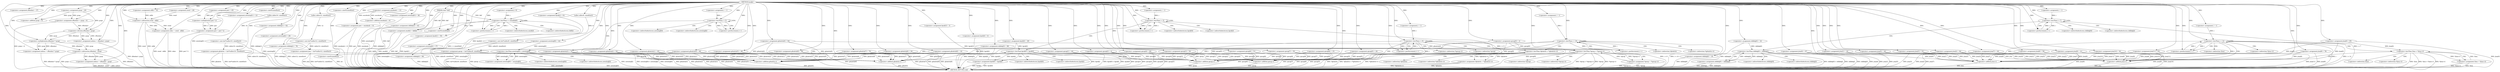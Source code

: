 digraph tjsqke {  
"8393268553537935987" [label = "(METHOD,tjsqke)" ]
"8393268553537936504" [label = "(METHOD_RETURN,void)" ]
"8393268553537935988" [label = "(PARAM,char* tktf)" ]
"8393268553537935991" [label = "(<operator>.assignment,zfbmdact = 37)" ]
"8393268553537935995" [label = "(<operator>.assignment,peri = 45)" ]
"8393268553537935999" [label = "(<operator>.assignment,zwed = 29)" ]
"8393268553537936003" [label = "(<operator>.assignment,yjcqe = 20)" ]
"8393268553537936009" [label = "(<operator>.assignment,zfbmdact = yjcqe + 6)" ]
"8393268553537936011" [label = "(<operator>.addition,yjcqe + 6)" ]
"8393268553537936014" [label = "(<operator>.assignment,mdauu = zfbmdact / yjcqe)" ]
"8393268553537936016" [label = "(<operator>.division,zfbmdact / yjcqe)" ]
"8393268553537936020" [label = "(<operator>.assignment,enxzkmdc = 13)" ]
"8393268553537936025" [label = "(<operator>.assignment,odhb = 32)" ]
"8393268553537936029" [label = "(<operator>.assignment,ckilkdq[0] = 32)" ]
"8393268553537936037" [label = "(<operator>.assignment,aweuluql[0] = 42)" ]
"8393268553537936042" [label = "(<operator>.assignment,coksc = zwed - odhb)" ]
"8393268553537936044" [label = "(<operator>.subtraction,zwed - odhb)" ]
"8393268553537936047" [label = "(<operator>.assignment,aweuluql[1] = 12)" ]
"8393268553537936053" [label = "(<operator>.assignment,gfzahrln = (int*)calloc(10, sizeof(int)))" ]
"8393268553537936055" [label = "(<operator>.cast,(int*)calloc(10, sizeof(int)))" ]
"8393268553537936057" [label = "(calloc,calloc(10, sizeof(int)))" ]
"8393268553537936059" [label = "(<operator>.sizeOf,sizeof(int))" ]
"8393268553537936061" [label = "(<operator>.assignment,bpck[0] = 49)" ]
"8393268553537936067" [label = "(<operator>.assignment,mdauu = zfbmdact * yjcqe)" ]
"8393268553537936069" [label = "(<operator>.multiplication,zfbmdact * yjcqe)" ]
"8393268553537936072" [label = "(<operator>.assignment,ckilkdq[1] = 92)" ]
"8393268553537936078" [label = "(<operator>.assignment,gfzahrln[0] = 94)" ]
"8393268553537936083" [label = "(<operator>.assignment,aweuluql[2] = 29)" ]
"8393268553537936088" [label = "(<operator>.assignment,qesop = (int*)calloc(9, sizeof(int)))" ]
"8393268553537936090" [label = "(<operator>.cast,(int*)calloc(9, sizeof(int)))" ]
"8393268553537936092" [label = "(calloc,calloc(9, sizeof(int)))" ]
"8393268553537936094" [label = "(<operator>.sizeOf,sizeof(int))" ]
"8393268553537936096" [label = "(<operator>.assignment,ckilkdq[2] = 76)" ]
"8393268553537936101" [label = "(<operator>.assignment,mdauu = zfbmdact - yjcqe)" ]
"8393268553537936103" [label = "(<operator>.subtraction,zfbmdact - yjcqe)" ]
"8393268553537936106" [label = "(<operator>.assignment,peri = peri * 2)" ]
"8393268553537936108" [label = "(<operator>.multiplication,peri * 2)" ]
"8393268553537936111" [label = "(<operator>.assignment,jtna = (int*)calloc(12, sizeof(int)))" ]
"8393268553537936113" [label = "(<operator>.cast,(int*)calloc(12, sizeof(int)))" ]
"8393268553537936115" [label = "(calloc,calloc(12, sizeof(int)))" ]
"8393268553537936117" [label = "(<operator>.sizeOf,sizeof(int))" ]
"8393268553537936119" [label = "(<operator>.assignment,jtna[0] = 85)" ]
"8393268553537936124" [label = "(<operator>.assignment,gfzahrln[1] = 65)" ]
"8393268553537936129" [label = "(<operator>.assignment,qesop[0] = 2)" ]
"8393268553537936134" [label = "(<operator>.assignment,qesop[1] = 44)" ]
"8393268553537936139" [label = "(<operator>.assignment,gfzahrln[2] = 52)" ]
"8393268553537936144" [label = "(<operator>.assignment,aweuluql[3] = 36)" ]
"8393268553537936149" [label = "(<operator>.assignment,gfzahrln[3] = 75)" ]
"8393268553537936154" [label = "(<operator>.assignment,ckilkdq[3] = 42)" ]
"8393268553537936160" [label = "(<operator>.assignment,i=0)" ]
"8393268553537936163" [label = "(<operator>.lessThan,i < sizeof(tktf))" ]
"8393268553537936165" [label = "(<operator>.sizeOf,sizeof(tktf))" ]
"8393268553537936167" [label = "(<operator>.postIncrement,i++)" ]
"8393268553537936170" [label = "(<operator>.assignment,zmzb[i] = tktf[i])" ]
"8393268553537936177" [label = "(<operator>.assignment,bpck[1] = 50)" ]
"8393268553537936182" [label = "(<operator>.assignment,aweuluql[4] = 37)" ]
"8393268553537936187" [label = "(<operator>.assignment,qesop[2] = 4)" ]
"8393268553537936192" [label = "(<operator>.assignment,gfzahrln[4] = 69)" ]
"8393268553537936197" [label = "(<operator>.assignment,ckilkdq[4] = 90)" ]
"8393268553537936204" [label = "(<operator>.assignment,i = 1)" ]
"8393268553537936207" [label = "(<operator>.lessThan,i < 5)" ]
"8393268553537936210" [label = "(<operator>.postIncrement,i++)" ]
"8393268553537936214" [label = "(<operator>.lessThan,aweuluql[0] < aweuluql[i])" ]
"8393268553537936222" [label = "(<operator>.assignment,aweuluql[0] = aweuluql[i])" ]
"8393268553537936229" [label = "(<operator>.assignment,bpck[2] = 91)" ]
"8393268553537936234" [label = "(<operator>.assignment,gfzahrln[5] = 49)" ]
"8393268553537936239" [label = "(<operator>.assignment,qesop[3] = 54)" ]
"8393268553537936244" [label = "(<operator>.assignment,gfzahrln[6] = 30)" ]
"8393268553537936249" [label = "(<operator>.assignment,bpck[3] = 3)" ]
"8393268553537936254" [label = "(<operator>.assignment,jtna[1] = 16)" ]
"8393268553537936259" [label = "(<operator>.assignment,bpck[4] = 4)" ]
"8393268553537936264" [label = "(<operator>.assignment,ckilkdq[5] = 86)" ]
"8393268553537936269" [label = "(<operator>.assignment,qesop[4] = 69)" ]
"8393268553537936274" [label = "(<operator>.assignment,qesop[5] = 18)" ]
"8393268553537936279" [label = "(<operator>.assignment,peri = enxzkmdc + 6)" ]
"8393268553537936281" [label = "(<operator>.addition,enxzkmdc + 6)" ]
"8393268553537936284" [label = "(<operator>.assignment,qesop[6] = 51)" ]
"8393268553537936289" [label = "(<operator>.assignment,jtna[2] = 94)" ]
"8393268553537936294" [label = "(<operator>.assignment,qesop[7] = 55)" ]
"8393268553537936299" [label = "(<operator>.assignment,qesop[8] = 15)" ]
"8393268553537936304" [label = "(<operator>.assignment,jtna[3] = 33)" ]
"8393268553537936309" [label = "(<operator>.assignment,jtna[4] = 47)" ]
"8393268553537936314" [label = "(<operator>.assignment,ckilkdq[6] = 19)" ]
"8393268553537936321" [label = "(<operator>.assignment,i = 1)" ]
"8393268553537936324" [label = "(<operator>.lessThan,i < 5)" ]
"8393268553537936327" [label = "(<operator>.postIncrement,i++)" ]
"8393268553537936331" [label = "(<operator>.lessThan,bpck[0] < bpck[i])" ]
"8393268553537936339" [label = "(<operator>.assignment,bpck[0] = bpck[i])" ]
"8393268553537936346" [label = "(<operator>.assignment,jtna[5] = 44)" ]
"8393268553537936351" [label = "(<operator>.assignment,gfzahrln[7] = 70)" ]
"8393268553537936356" [label = "(<operator>.assignment,jtna[6] = 59)" ]
"8393268553537936361" [label = "(<operator>.assignment,jtna[7] = 24)" ]
"8393268553537936368" [label = "(<operator>.assignment,i = 1)" ]
"8393268553537936371" [label = "(<operator>.lessThan,i < 9)" ]
"8393268553537936374" [label = "(<operator>.postIncrement,i++)" ]
"8393268553537936378" [label = "(<operator>.lessThan,*qesop < *(qesop+i))" ]
"8393268553537936382" [label = "(<operator>.addition,qesop+i)" ]
"8393268553537936386" [label = "(<operator>.assignment,*qesop = *(qesop+i))" ]
"8393268553537936390" [label = "(<operator>.addition,qesop+i)" ]
"8393268553537936393" [label = "(<operator>.assignment,gfzahrln[8] = 14)" ]
"8393268553537936398" [label = "(<operator>.assignment,gfzahrln[9] = 36)" ]
"8393268553537936405" [label = "(<operator>.assignment,i = 1)" ]
"8393268553537936408" [label = "(<operator>.lessThan,i < 10)" ]
"8393268553537936411" [label = "(<operator>.postIncrement,i++)" ]
"8393268553537936415" [label = "(<operator>.lessThan,*gfzahrln < *(gfzahrln+i))" ]
"8393268553537936419" [label = "(<operator>.addition,gfzahrln+i)" ]
"8393268553537936423" [label = "(<operator>.assignment,*gfzahrln = *(gfzahrln+i))" ]
"8393268553537936427" [label = "(<operator>.addition,gfzahrln+i)" ]
"8393268553537936430" [label = "(<operator>.assignment,jtna[8] = 78)" ]
"8393268553537936435" [label = "(<operator>.assignment,jtna[9] = 21)" ]
"8393268553537936442" [label = "(<operator>.assignment,i = 1)" ]
"8393268553537936445" [label = "(<operator>.lessThan,i < 7)" ]
"8393268553537936448" [label = "(<operator>.postIncrement,i++)" ]
"8393268553537936452" [label = "(<operator>.lessThan,ckilkdq[0] < ckilkdq[i])" ]
"8393268553537936460" [label = "(<operator>.assignment,ckilkdq[0] = ckilkdq[i])" ]
"8393268553537936467" [label = "(<operator>.assignment,jtna[10] = 32)" ]
"8393268553537936472" [label = "(<operator>.assignment,jtna[11] = 93)" ]
"8393268553537936479" [label = "(<operator>.assignment,i = 1)" ]
"8393268553537936482" [label = "(<operator>.lessThan,i < 12)" ]
"8393268553537936485" [label = "(<operator>.postIncrement,i++)" ]
"8393268553537936489" [label = "(<operator>.lessThan,*jtna < *(jtna+i))" ]
"8393268553537936493" [label = "(<operator>.addition,jtna+i)" ]
"8393268553537936497" [label = "(<operator>.assignment,*jtna = *(jtna+i))" ]
"8393268553537936501" [label = "(<operator>.addition,jtna+i)" ]
"8393268553537936171" [label = "(<operator>.indirectIndexAccess,zmzb[i])" ]
"8393268553537936174" [label = "(<operator>.indirectIndexAccess,tktf[i])" ]
"8393268553537936215" [label = "(<operator>.indirectIndexAccess,aweuluql[0])" ]
"8393268553537936218" [label = "(<operator>.indirectIndexAccess,aweuluql[i])" ]
"8393268553537936223" [label = "(<operator>.indirectIndexAccess,aweuluql[0])" ]
"8393268553537936226" [label = "(<operator>.indirectIndexAccess,aweuluql[i])" ]
"8393268553537936332" [label = "(<operator>.indirectIndexAccess,bpck[0])" ]
"8393268553537936335" [label = "(<operator>.indirectIndexAccess,bpck[i])" ]
"8393268553537936340" [label = "(<operator>.indirectIndexAccess,bpck[0])" ]
"8393268553537936343" [label = "(<operator>.indirectIndexAccess,bpck[i])" ]
"8393268553537936379" [label = "(<operator>.indirection,*qesop)" ]
"8393268553537936381" [label = "(<operator>.indirection,*(qesop+i))" ]
"8393268553537936387" [label = "(<operator>.indirection,*qesop)" ]
"8393268553537936389" [label = "(<operator>.indirection,*(qesop+i))" ]
"8393268553537936416" [label = "(<operator>.indirection,*gfzahrln)" ]
"8393268553537936418" [label = "(<operator>.indirection,*(gfzahrln+i))" ]
"8393268553537936424" [label = "(<operator>.indirection,*gfzahrln)" ]
"8393268553537936426" [label = "(<operator>.indirection,*(gfzahrln+i))" ]
"8393268553537936453" [label = "(<operator>.indirectIndexAccess,ckilkdq[0])" ]
"8393268553537936456" [label = "(<operator>.indirectIndexAccess,ckilkdq[i])" ]
"8393268553537936461" [label = "(<operator>.indirectIndexAccess,ckilkdq[0])" ]
"8393268553537936464" [label = "(<operator>.indirectIndexAccess,ckilkdq[i])" ]
"8393268553537936490" [label = "(<operator>.indirection,*jtna)" ]
"8393268553537936492" [label = "(<operator>.indirection,*(jtna+i))" ]
"8393268553537936498" [label = "(<operator>.indirection,*jtna)" ]
"8393268553537936500" [label = "(<operator>.indirection,*(jtna+i))" ]
  "8393268553537936304" -> "8393268553537936504"  [ label = "DDG: jtna[3]"] 
  "8393268553537936061" -> "8393268553537936504"  [ label = "DDG: bpck[0]"] 
  "8393268553537936101" -> "8393268553537936504"  [ label = "DDG: mdauu"] 
  "8393268553537936214" -> "8393268553537936504"  [ label = "DDG: aweuluql[i]"] 
  "8393268553537936351" -> "8393268553537936504"  [ label = "DDG: gfzahrln[7]"] 
  "8393268553537936339" -> "8393268553537936504"  [ label = "DDG: bpck[i]"] 
  "8393268553537936415" -> "8393268553537936504"  [ label = "DDG: *(gfzahrln+i)"] 
  "8393268553537936214" -> "8393268553537936504"  [ label = "DDG: aweuluql[0] < aweuluql[i]"] 
  "8393268553537936239" -> "8393268553537936504"  [ label = "DDG: qesop[3]"] 
  "8393268553537936044" -> "8393268553537936504"  [ label = "DDG: zwed"] 
  "8393268553537936014" -> "8393268553537936504"  [ label = "DDG: zfbmdact / yjcqe"] 
  "8393268553537936393" -> "8393268553537936504"  [ label = "DDG: gfzahrln[8]"] 
  "8393268553537936170" -> "8393268553537936504"  [ label = "DDG: tktf[i]"] 
  "8393268553537936047" -> "8393268553537936504"  [ label = "DDG: aweuluql[1]"] 
  "8393268553537936294" -> "8393268553537936504"  [ label = "DDG: qesop[7]"] 
  "8393268553537936452" -> "8393268553537936504"  [ label = "DDG: ckilkdq[0] < ckilkdq[i]"] 
  "8393268553537936430" -> "8393268553537936504"  [ label = "DDG: jtna[8]"] 
  "8393268553537936339" -> "8393268553537936504"  [ label = "DDG: bpck[0]"] 
  "8393268553537936163" -> "8393268553537936504"  [ label = "DDG: i < sizeof(tktf)"] 
  "8393268553537936472" -> "8393268553537936504"  [ label = "DDG: jtna[11]"] 
  "8393268553537936096" -> "8393268553537936504"  [ label = "DDG: ckilkdq[2]"] 
  "8393268553537936279" -> "8393268553537936504"  [ label = "DDG: peri"] 
  "8393268553537936279" -> "8393268553537936504"  [ label = "DDG: enxzkmdc + 6"] 
  "8393268553537936467" -> "8393268553537936504"  [ label = "DDG: jtna[10]"] 
  "8393268553537936331" -> "8393268553537936504"  [ label = "DDG: bpck[i]"] 
  "8393268553537936053" -> "8393268553537936504"  [ label = "DDG: gfzahrln"] 
  "8393268553537936088" -> "8393268553537936504"  [ label = "DDG: (int*)calloc(9, sizeof(int))"] 
  "8393268553537936170" -> "8393268553537936504"  [ label = "DDG: zmzb[i]"] 
  "8393268553537936489" -> "8393268553537936504"  [ label = "DDG: *jtna"] 
  "8393268553537936423" -> "8393268553537936504"  [ label = "DDG: *gfzahrln"] 
  "8393268553537936309" -> "8393268553537936504"  [ label = "DDG: jtna[4]"] 
  "8393268553537936197" -> "8393268553537936504"  [ label = "DDG: ckilkdq[4]"] 
  "8393268553537936501" -> "8393268553537936504"  [ label = "DDG: jtna"] 
  "8393268553537936314" -> "8393268553537936504"  [ label = "DDG: ckilkdq[6]"] 
  "8393268553537936055" -> "8393268553537936504"  [ label = "DDG: calloc(10, sizeof(int))"] 
  "8393268553537936289" -> "8393268553537936504"  [ label = "DDG: jtna[2]"] 
  "8393268553537936103" -> "8393268553537936504"  [ label = "DDG: yjcqe"] 
  "8393268553537936415" -> "8393268553537936504"  [ label = "DDG: *gfzahrln"] 
  "8393268553537936281" -> "8393268553537936504"  [ label = "DDG: enxzkmdc"] 
  "8393268553537936029" -> "8393268553537936504"  [ label = "DDG: ckilkdq[0]"] 
  "8393268553537936101" -> "8393268553537936504"  [ label = "DDG: zfbmdact - yjcqe"] 
  "8393268553537936274" -> "8393268553537936504"  [ label = "DDG: qesop[5]"] 
  "8393268553537936254" -> "8393268553537936504"  [ label = "DDG: jtna[1]"] 
  "8393268553537936497" -> "8393268553537936504"  [ label = "DDG: *jtna"] 
  "8393268553537936361" -> "8393268553537936504"  [ label = "DDG: jtna[7]"] 
  "8393268553537936009" -> "8393268553537936504"  [ label = "DDG: yjcqe + 6"] 
  "8393268553537936386" -> "8393268553537936504"  [ label = "DDG: *qesop"] 
  "8393268553537936356" -> "8393268553537936504"  [ label = "DDG: jtna[6]"] 
  "8393268553537936106" -> "8393268553537936504"  [ label = "DDG: peri * 2"] 
  "8393268553537936214" -> "8393268553537936504"  [ label = "DDG: aweuluql[0]"] 
  "8393268553537936324" -> "8393268553537936504"  [ label = "DDG: i < 5"] 
  "8393268553537936177" -> "8393268553537936504"  [ label = "DDG: bpck[1]"] 
  "8393268553537936134" -> "8393268553537936504"  [ label = "DDG: qesop[1]"] 
  "8393268553537936042" -> "8393268553537936504"  [ label = "DDG: coksc"] 
  "8393268553537936493" -> "8393268553537936504"  [ label = "DDG: jtna"] 
  "8393268553537936452" -> "8393268553537936504"  [ label = "DDG: ckilkdq[i]"] 
  "8393268553537936249" -> "8393268553537936504"  [ label = "DDG: bpck[3]"] 
  "8393268553537936165" -> "8393268553537936504"  [ label = "DDG: tktf"] 
  "8393268553537936222" -> "8393268553537936504"  [ label = "DDG: aweuluql[0]"] 
  "8393268553537936299" -> "8393268553537936504"  [ label = "DDG: qesop[8]"] 
  "8393268553537936129" -> "8393268553537936504"  [ label = "DDG: qesop[0]"] 
  "8393268553537936072" -> "8393268553537936504"  [ label = "DDG: ckilkdq[1]"] 
  "8393268553537936427" -> "8393268553537936504"  [ label = "DDG: gfzahrln"] 
  "8393268553537936331" -> "8393268553537936504"  [ label = "DDG: bpck[0] < bpck[i]"] 
  "8393268553537936192" -> "8393268553537936504"  [ label = "DDG: gfzahrln[4]"] 
  "8393268553537936124" -> "8393268553537936504"  [ label = "DDG: gfzahrln[1]"] 
  "8393268553537936445" -> "8393268553537936504"  [ label = "DDG: i < 7"] 
  "8393268553537936144" -> "8393268553537936504"  [ label = "DDG: aweuluql[3]"] 
  "8393268553537936415" -> "8393268553537936504"  [ label = "DDG: *gfzahrln < *(gfzahrln+i)"] 
  "8393268553537936378" -> "8393268553537936504"  [ label = "DDG: *qesop < *(qesop+i)"] 
  "8393268553537936244" -> "8393268553537936504"  [ label = "DDG: gfzahrln[6]"] 
  "8393268553537936044" -> "8393268553537936504"  [ label = "DDG: odhb"] 
  "8393268553537936090" -> "8393268553537936504"  [ label = "DDG: calloc(9, sizeof(int))"] 
  "8393268553537936371" -> "8393268553537936504"  [ label = "DDG: i < 9"] 
  "8393268553537936264" -> "8393268553537936504"  [ label = "DDG: ckilkdq[5]"] 
  "8393268553537936234" -> "8393268553537936504"  [ label = "DDG: gfzahrln[5]"] 
  "8393268553537936452" -> "8393268553537936504"  [ label = "DDG: ckilkdq[0]"] 
  "8393268553537936182" -> "8393268553537936504"  [ label = "DDG: aweuluql[4]"] 
  "8393268553537936053" -> "8393268553537936504"  [ label = "DDG: (int*)calloc(10, sizeof(int))"] 
  "8393268553537936482" -> "8393268553537936504"  [ label = "DDG: i"] 
  "8393268553537936111" -> "8393268553537936504"  [ label = "DDG: (int*)calloc(12, sizeof(int))"] 
  "8393268553537936113" -> "8393268553537936504"  [ label = "DDG: calloc(12, sizeof(int))"] 
  "8393268553537936222" -> "8393268553537936504"  [ label = "DDG: aweuluql[i]"] 
  "8393268553537936408" -> "8393268553537936504"  [ label = "DDG: i < 10"] 
  "8393268553537936083" -> "8393268553537936504"  [ label = "DDG: aweuluql[2]"] 
  "8393268553537936346" -> "8393268553537936504"  [ label = "DDG: jtna[5]"] 
  "8393268553537936489" -> "8393268553537936504"  [ label = "DDG: *jtna < *(jtna+i)"] 
  "8393268553537936460" -> "8393268553537936504"  [ label = "DDG: ckilkdq[i]"] 
  "8393268553537935988" -> "8393268553537936504"  [ label = "DDG: tktf"] 
  "8393268553537936419" -> "8393268553537936504"  [ label = "DDG: gfzahrln"] 
  "8393268553537936269" -> "8393268553537936504"  [ label = "DDG: qesop[4]"] 
  "8393268553537936229" -> "8393268553537936504"  [ label = "DDG: bpck[2]"] 
  "8393268553537936088" -> "8393268553537936504"  [ label = "DDG: qesop"] 
  "8393268553537936154" -> "8393268553537936504"  [ label = "DDG: ckilkdq[3]"] 
  "8393268553537936460" -> "8393268553537936504"  [ label = "DDG: ckilkdq[0]"] 
  "8393268553537936482" -> "8393268553537936504"  [ label = "DDG: i < 12"] 
  "8393268553537936284" -> "8393268553537936504"  [ label = "DDG: qesop[6]"] 
  "8393268553537936259" -> "8393268553537936504"  [ label = "DDG: bpck[4]"] 
  "8393268553537936378" -> "8393268553537936504"  [ label = "DDG: *qesop"] 
  "8393268553537936187" -> "8393268553537936504"  [ label = "DDG: qesop[2]"] 
  "8393268553537936398" -> "8393268553537936504"  [ label = "DDG: gfzahrln[9]"] 
  "8393268553537936386" -> "8393268553537936504"  [ label = "DDG: *(qesop+i)"] 
  "8393268553537936331" -> "8393268553537936504"  [ label = "DDG: bpck[0]"] 
  "8393268553537936119" -> "8393268553537936504"  [ label = "DDG: jtna[0]"] 
  "8393268553537936078" -> "8393268553537936504"  [ label = "DDG: gfzahrln[0]"] 
  "8393268553537936390" -> "8393268553537936504"  [ label = "DDG: qesop"] 
  "8393268553537936378" -> "8393268553537936504"  [ label = "DDG: *(qesop+i)"] 
  "8393268553537936067" -> "8393268553537936504"  [ label = "DDG: zfbmdact * yjcqe"] 
  "8393268553537936103" -> "8393268553537936504"  [ label = "DDG: zfbmdact"] 
  "8393268553537936435" -> "8393268553537936504"  [ label = "DDG: jtna[9]"] 
  "8393268553537936117" -> "8393268553537936504"  [ label = "DDG: int"] 
  "8393268553537936497" -> "8393268553537936504"  [ label = "DDG: *(jtna+i)"] 
  "8393268553537936423" -> "8393268553537936504"  [ label = "DDG: *(gfzahrln+i)"] 
  "8393268553537936149" -> "8393268553537936504"  [ label = "DDG: gfzahrln[3]"] 
  "8393268553537936489" -> "8393268553537936504"  [ label = "DDG: *(jtna+i)"] 
  "8393268553537936111" -> "8393268553537936504"  [ label = "DDG: jtna"] 
  "8393268553537936139" -> "8393268553537936504"  [ label = "DDG: gfzahrln[2]"] 
  "8393268553537936037" -> "8393268553537936504"  [ label = "DDG: aweuluql[0]"] 
  "8393268553537936382" -> "8393268553537936504"  [ label = "DDG: qesop"] 
  "8393268553537936042" -> "8393268553537936504"  [ label = "DDG: zwed - odhb"] 
  "8393268553537935987" -> "8393268553537935988"  [ label = "DDG: "] 
  "8393268553537935987" -> "8393268553537935991"  [ label = "DDG: "] 
  "8393268553537935987" -> "8393268553537935995"  [ label = "DDG: "] 
  "8393268553537935987" -> "8393268553537935999"  [ label = "DDG: "] 
  "8393268553537935987" -> "8393268553537936003"  [ label = "DDG: "] 
  "8393268553537936003" -> "8393268553537936009"  [ label = "DDG: yjcqe"] 
  "8393268553537935987" -> "8393268553537936009"  [ label = "DDG: "] 
  "8393268553537936003" -> "8393268553537936011"  [ label = "DDG: yjcqe"] 
  "8393268553537935987" -> "8393268553537936011"  [ label = "DDG: "] 
  "8393268553537936016" -> "8393268553537936014"  [ label = "DDG: zfbmdact"] 
  "8393268553537936016" -> "8393268553537936014"  [ label = "DDG: yjcqe"] 
  "8393268553537935987" -> "8393268553537936014"  [ label = "DDG: "] 
  "8393268553537936009" -> "8393268553537936016"  [ label = "DDG: zfbmdact"] 
  "8393268553537935987" -> "8393268553537936016"  [ label = "DDG: "] 
  "8393268553537936003" -> "8393268553537936016"  [ label = "DDG: yjcqe"] 
  "8393268553537935987" -> "8393268553537936020"  [ label = "DDG: "] 
  "8393268553537935987" -> "8393268553537936025"  [ label = "DDG: "] 
  "8393268553537935987" -> "8393268553537936029"  [ label = "DDG: "] 
  "8393268553537935987" -> "8393268553537936037"  [ label = "DDG: "] 
  "8393268553537936044" -> "8393268553537936042"  [ label = "DDG: zwed"] 
  "8393268553537936044" -> "8393268553537936042"  [ label = "DDG: odhb"] 
  "8393268553537935987" -> "8393268553537936042"  [ label = "DDG: "] 
  "8393268553537935999" -> "8393268553537936044"  [ label = "DDG: zwed"] 
  "8393268553537935987" -> "8393268553537936044"  [ label = "DDG: "] 
  "8393268553537936025" -> "8393268553537936044"  [ label = "DDG: odhb"] 
  "8393268553537935987" -> "8393268553537936047"  [ label = "DDG: "] 
  "8393268553537936055" -> "8393268553537936053"  [ label = "DDG: calloc(10, sizeof(int))"] 
  "8393268553537935987" -> "8393268553537936053"  [ label = "DDG: "] 
  "8393268553537936057" -> "8393268553537936055"  [ label = "DDG: 10"] 
  "8393268553537935987" -> "8393268553537936057"  [ label = "DDG: "] 
  "8393268553537935987" -> "8393268553537936059"  [ label = "DDG: "] 
  "8393268553537935987" -> "8393268553537936061"  [ label = "DDG: "] 
  "8393268553537936069" -> "8393268553537936067"  [ label = "DDG: zfbmdact"] 
  "8393268553537936069" -> "8393268553537936067"  [ label = "DDG: yjcqe"] 
  "8393268553537935987" -> "8393268553537936067"  [ label = "DDG: "] 
  "8393268553537936016" -> "8393268553537936069"  [ label = "DDG: zfbmdact"] 
  "8393268553537935987" -> "8393268553537936069"  [ label = "DDG: "] 
  "8393268553537936016" -> "8393268553537936069"  [ label = "DDG: yjcqe"] 
  "8393268553537935987" -> "8393268553537936072"  [ label = "DDG: "] 
  "8393268553537935987" -> "8393268553537936078"  [ label = "DDG: "] 
  "8393268553537935987" -> "8393268553537936083"  [ label = "DDG: "] 
  "8393268553537936090" -> "8393268553537936088"  [ label = "DDG: calloc(9, sizeof(int))"] 
  "8393268553537935987" -> "8393268553537936088"  [ label = "DDG: "] 
  "8393268553537936092" -> "8393268553537936090"  [ label = "DDG: 9"] 
  "8393268553537935987" -> "8393268553537936092"  [ label = "DDG: "] 
  "8393268553537935987" -> "8393268553537936094"  [ label = "DDG: "] 
  "8393268553537935987" -> "8393268553537936096"  [ label = "DDG: "] 
  "8393268553537936103" -> "8393268553537936101"  [ label = "DDG: zfbmdact"] 
  "8393268553537936103" -> "8393268553537936101"  [ label = "DDG: yjcqe"] 
  "8393268553537935987" -> "8393268553537936101"  [ label = "DDG: "] 
  "8393268553537936069" -> "8393268553537936103"  [ label = "DDG: zfbmdact"] 
  "8393268553537935987" -> "8393268553537936103"  [ label = "DDG: "] 
  "8393268553537936069" -> "8393268553537936103"  [ label = "DDG: yjcqe"] 
  "8393268553537936108" -> "8393268553537936106"  [ label = "DDG: peri"] 
  "8393268553537936108" -> "8393268553537936106"  [ label = "DDG: 2"] 
  "8393268553537935987" -> "8393268553537936106"  [ label = "DDG: "] 
  "8393268553537935995" -> "8393268553537936108"  [ label = "DDG: peri"] 
  "8393268553537935987" -> "8393268553537936108"  [ label = "DDG: "] 
  "8393268553537936113" -> "8393268553537936111"  [ label = "DDG: calloc(12, sizeof(int))"] 
  "8393268553537935987" -> "8393268553537936111"  [ label = "DDG: "] 
  "8393268553537936115" -> "8393268553537936113"  [ label = "DDG: 12"] 
  "8393268553537935987" -> "8393268553537936115"  [ label = "DDG: "] 
  "8393268553537935987" -> "8393268553537936117"  [ label = "DDG: "] 
  "8393268553537935987" -> "8393268553537936119"  [ label = "DDG: "] 
  "8393268553537935987" -> "8393268553537936124"  [ label = "DDG: "] 
  "8393268553537935987" -> "8393268553537936129"  [ label = "DDG: "] 
  "8393268553537935987" -> "8393268553537936134"  [ label = "DDG: "] 
  "8393268553537935987" -> "8393268553537936139"  [ label = "DDG: "] 
  "8393268553537935987" -> "8393268553537936144"  [ label = "DDG: "] 
  "8393268553537935987" -> "8393268553537936149"  [ label = "DDG: "] 
  "8393268553537935987" -> "8393268553537936154"  [ label = "DDG: "] 
  "8393268553537935987" -> "8393268553537936160"  [ label = "DDG: "] 
  "8393268553537936160" -> "8393268553537936163"  [ label = "DDG: i"] 
  "8393268553537936167" -> "8393268553537936163"  [ label = "DDG: i"] 
  "8393268553537935987" -> "8393268553537936163"  [ label = "DDG: "] 
  "8393268553537935988" -> "8393268553537936163"  [ label = "DDG: tktf"] 
  "8393268553537935988" -> "8393268553537936165"  [ label = "DDG: tktf"] 
  "8393268553537935987" -> "8393268553537936165"  [ label = "DDG: "] 
  "8393268553537936163" -> "8393268553537936167"  [ label = "DDG: i"] 
  "8393268553537935987" -> "8393268553537936167"  [ label = "DDG: "] 
  "8393268553537935988" -> "8393268553537936170"  [ label = "DDG: tktf"] 
  "8393268553537935987" -> "8393268553537936170"  [ label = "DDG: "] 
  "8393268553537935987" -> "8393268553537936177"  [ label = "DDG: "] 
  "8393268553537935987" -> "8393268553537936182"  [ label = "DDG: "] 
  "8393268553537935987" -> "8393268553537936187"  [ label = "DDG: "] 
  "8393268553537935987" -> "8393268553537936192"  [ label = "DDG: "] 
  "8393268553537935987" -> "8393268553537936197"  [ label = "DDG: "] 
  "8393268553537935987" -> "8393268553537936204"  [ label = "DDG: "] 
  "8393268553537936204" -> "8393268553537936207"  [ label = "DDG: i"] 
  "8393268553537936210" -> "8393268553537936207"  [ label = "DDG: i"] 
  "8393268553537935987" -> "8393268553537936207"  [ label = "DDG: "] 
  "8393268553537936207" -> "8393268553537936210"  [ label = "DDG: i"] 
  "8393268553537935987" -> "8393268553537936210"  [ label = "DDG: "] 
  "8393268553537936222" -> "8393268553537936214"  [ label = "DDG: aweuluql[0]"] 
  "8393268553537936037" -> "8393268553537936214"  [ label = "DDG: aweuluql[0]"] 
  "8393268553537936214" -> "8393268553537936222"  [ label = "DDG: aweuluql[i]"] 
  "8393268553537935987" -> "8393268553537936229"  [ label = "DDG: "] 
  "8393268553537935987" -> "8393268553537936234"  [ label = "DDG: "] 
  "8393268553537935987" -> "8393268553537936239"  [ label = "DDG: "] 
  "8393268553537935987" -> "8393268553537936244"  [ label = "DDG: "] 
  "8393268553537935987" -> "8393268553537936249"  [ label = "DDG: "] 
  "8393268553537935987" -> "8393268553537936254"  [ label = "DDG: "] 
  "8393268553537935987" -> "8393268553537936259"  [ label = "DDG: "] 
  "8393268553537935987" -> "8393268553537936264"  [ label = "DDG: "] 
  "8393268553537935987" -> "8393268553537936269"  [ label = "DDG: "] 
  "8393268553537935987" -> "8393268553537936274"  [ label = "DDG: "] 
  "8393268553537936020" -> "8393268553537936279"  [ label = "DDG: enxzkmdc"] 
  "8393268553537935987" -> "8393268553537936279"  [ label = "DDG: "] 
  "8393268553537936020" -> "8393268553537936281"  [ label = "DDG: enxzkmdc"] 
  "8393268553537935987" -> "8393268553537936281"  [ label = "DDG: "] 
  "8393268553537935987" -> "8393268553537936284"  [ label = "DDG: "] 
  "8393268553537935987" -> "8393268553537936289"  [ label = "DDG: "] 
  "8393268553537935987" -> "8393268553537936294"  [ label = "DDG: "] 
  "8393268553537935987" -> "8393268553537936299"  [ label = "DDG: "] 
  "8393268553537935987" -> "8393268553537936304"  [ label = "DDG: "] 
  "8393268553537935987" -> "8393268553537936309"  [ label = "DDG: "] 
  "8393268553537935987" -> "8393268553537936314"  [ label = "DDG: "] 
  "8393268553537935987" -> "8393268553537936321"  [ label = "DDG: "] 
  "8393268553537936321" -> "8393268553537936324"  [ label = "DDG: i"] 
  "8393268553537936327" -> "8393268553537936324"  [ label = "DDG: i"] 
  "8393268553537935987" -> "8393268553537936324"  [ label = "DDG: "] 
  "8393268553537936324" -> "8393268553537936327"  [ label = "DDG: i"] 
  "8393268553537935987" -> "8393268553537936327"  [ label = "DDG: "] 
  "8393268553537936061" -> "8393268553537936331"  [ label = "DDG: bpck[0]"] 
  "8393268553537936339" -> "8393268553537936331"  [ label = "DDG: bpck[0]"] 
  "8393268553537936331" -> "8393268553537936339"  [ label = "DDG: bpck[i]"] 
  "8393268553537935987" -> "8393268553537936346"  [ label = "DDG: "] 
  "8393268553537935987" -> "8393268553537936351"  [ label = "DDG: "] 
  "8393268553537935987" -> "8393268553537936356"  [ label = "DDG: "] 
  "8393268553537935987" -> "8393268553537936361"  [ label = "DDG: "] 
  "8393268553537935987" -> "8393268553537936368"  [ label = "DDG: "] 
  "8393268553537936368" -> "8393268553537936371"  [ label = "DDG: i"] 
  "8393268553537936374" -> "8393268553537936371"  [ label = "DDG: i"] 
  "8393268553537935987" -> "8393268553537936371"  [ label = "DDG: "] 
  "8393268553537935987" -> "8393268553537936374"  [ label = "DDG: "] 
  "8393268553537936371" -> "8393268553537936374"  [ label = "DDG: i"] 
  "8393268553537936386" -> "8393268553537936378"  [ label = "DDG: *qesop"] 
  "8393268553537936129" -> "8393268553537936378"  [ label = "DDG: qesop[0]"] 
  "8393268553537936239" -> "8393268553537936382"  [ label = "DDG: qesop[3]"] 
  "8393268553537936294" -> "8393268553537936382"  [ label = "DDG: qesop[7]"] 
  "8393268553537936274" -> "8393268553537936382"  [ label = "DDG: qesop[5]"] 
  "8393268553537936134" -> "8393268553537936382"  [ label = "DDG: qesop[1]"] 
  "8393268553537936269" -> "8393268553537936382"  [ label = "DDG: qesop[4]"] 
  "8393268553537936088" -> "8393268553537936382"  [ label = "DDG: qesop"] 
  "8393268553537936299" -> "8393268553537936382"  [ label = "DDG: qesop[8]"] 
  "8393268553537936129" -> "8393268553537936382"  [ label = "DDG: qesop[0]"] 
  "8393268553537936284" -> "8393268553537936382"  [ label = "DDG: qesop[6]"] 
  "8393268553537936187" -> "8393268553537936382"  [ label = "DDG: qesop[2]"] 
  "8393268553537935987" -> "8393268553537936382"  [ label = "DDG: "] 
  "8393268553537936371" -> "8393268553537936382"  [ label = "DDG: i"] 
  "8393268553537936378" -> "8393268553537936386"  [ label = "DDG: *(qesop+i)"] 
  "8393268553537936239" -> "8393268553537936390"  [ label = "DDG: qesop[3]"] 
  "8393268553537936294" -> "8393268553537936390"  [ label = "DDG: qesop[7]"] 
  "8393268553537936274" -> "8393268553537936390"  [ label = "DDG: qesop[5]"] 
  "8393268553537936134" -> "8393268553537936390"  [ label = "DDG: qesop[1]"] 
  "8393268553537936269" -> "8393268553537936390"  [ label = "DDG: qesop[4]"] 
  "8393268553537936299" -> "8393268553537936390"  [ label = "DDG: qesop[8]"] 
  "8393268553537936129" -> "8393268553537936390"  [ label = "DDG: qesop[0]"] 
  "8393268553537936284" -> "8393268553537936390"  [ label = "DDG: qesop[6]"] 
  "8393268553537936187" -> "8393268553537936390"  [ label = "DDG: qesop[2]"] 
  "8393268553537935987" -> "8393268553537936390"  [ label = "DDG: "] 
  "8393268553537936088" -> "8393268553537936390"  [ label = "DDG: qesop"] 
  "8393268553537936371" -> "8393268553537936390"  [ label = "DDG: i"] 
  "8393268553537935987" -> "8393268553537936393"  [ label = "DDG: "] 
  "8393268553537935987" -> "8393268553537936398"  [ label = "DDG: "] 
  "8393268553537935987" -> "8393268553537936405"  [ label = "DDG: "] 
  "8393268553537936405" -> "8393268553537936408"  [ label = "DDG: i"] 
  "8393268553537936411" -> "8393268553537936408"  [ label = "DDG: i"] 
  "8393268553537935987" -> "8393268553537936408"  [ label = "DDG: "] 
  "8393268553537935987" -> "8393268553537936411"  [ label = "DDG: "] 
  "8393268553537936408" -> "8393268553537936411"  [ label = "DDG: i"] 
  "8393268553537936423" -> "8393268553537936415"  [ label = "DDG: *gfzahrln"] 
  "8393268553537936078" -> "8393268553537936415"  [ label = "DDG: gfzahrln[0]"] 
  "8393268553537936351" -> "8393268553537936419"  [ label = "DDG: gfzahrln[7]"] 
  "8393268553537936393" -> "8393268553537936419"  [ label = "DDG: gfzahrln[8]"] 
  "8393268553537936053" -> "8393268553537936419"  [ label = "DDG: gfzahrln"] 
  "8393268553537936244" -> "8393268553537936419"  [ label = "DDG: gfzahrln[6]"] 
  "8393268553537936234" -> "8393268553537936419"  [ label = "DDG: gfzahrln[5]"] 
  "8393268553537936149" -> "8393268553537936419"  [ label = "DDG: gfzahrln[3]"] 
  "8393268553537936139" -> "8393268553537936419"  [ label = "DDG: gfzahrln[2]"] 
  "8393268553537936192" -> "8393268553537936419"  [ label = "DDG: gfzahrln[4]"] 
  "8393268553537936124" -> "8393268553537936419"  [ label = "DDG: gfzahrln[1]"] 
  "8393268553537936078" -> "8393268553537936419"  [ label = "DDG: gfzahrln[0]"] 
  "8393268553537936398" -> "8393268553537936419"  [ label = "DDG: gfzahrln[9]"] 
  "8393268553537935987" -> "8393268553537936419"  [ label = "DDG: "] 
  "8393268553537936408" -> "8393268553537936419"  [ label = "DDG: i"] 
  "8393268553537936415" -> "8393268553537936423"  [ label = "DDG: *(gfzahrln+i)"] 
  "8393268553537936351" -> "8393268553537936427"  [ label = "DDG: gfzahrln[7]"] 
  "8393268553537936393" -> "8393268553537936427"  [ label = "DDG: gfzahrln[8]"] 
  "8393268553537936244" -> "8393268553537936427"  [ label = "DDG: gfzahrln[6]"] 
  "8393268553537936234" -> "8393268553537936427"  [ label = "DDG: gfzahrln[5]"] 
  "8393268553537936149" -> "8393268553537936427"  [ label = "DDG: gfzahrln[3]"] 
  "8393268553537936139" -> "8393268553537936427"  [ label = "DDG: gfzahrln[2]"] 
  "8393268553537936192" -> "8393268553537936427"  [ label = "DDG: gfzahrln[4]"] 
  "8393268553537936124" -> "8393268553537936427"  [ label = "DDG: gfzahrln[1]"] 
  "8393268553537936078" -> "8393268553537936427"  [ label = "DDG: gfzahrln[0]"] 
  "8393268553537936398" -> "8393268553537936427"  [ label = "DDG: gfzahrln[9]"] 
  "8393268553537935987" -> "8393268553537936427"  [ label = "DDG: "] 
  "8393268553537936408" -> "8393268553537936427"  [ label = "DDG: i"] 
  "8393268553537935987" -> "8393268553537936430"  [ label = "DDG: "] 
  "8393268553537935987" -> "8393268553537936435"  [ label = "DDG: "] 
  "8393268553537935987" -> "8393268553537936442"  [ label = "DDG: "] 
  "8393268553537936448" -> "8393268553537936445"  [ label = "DDG: i"] 
  "8393268553537936442" -> "8393268553537936445"  [ label = "DDG: i"] 
  "8393268553537935987" -> "8393268553537936445"  [ label = "DDG: "] 
  "8393268553537936445" -> "8393268553537936448"  [ label = "DDG: i"] 
  "8393268553537935987" -> "8393268553537936448"  [ label = "DDG: "] 
  "8393268553537936029" -> "8393268553537936452"  [ label = "DDG: ckilkdq[0]"] 
  "8393268553537936460" -> "8393268553537936452"  [ label = "DDG: ckilkdq[0]"] 
  "8393268553537936452" -> "8393268553537936460"  [ label = "DDG: ckilkdq[i]"] 
  "8393268553537935987" -> "8393268553537936467"  [ label = "DDG: "] 
  "8393268553537935987" -> "8393268553537936472"  [ label = "DDG: "] 
  "8393268553537935987" -> "8393268553537936479"  [ label = "DDG: "] 
  "8393268553537936479" -> "8393268553537936482"  [ label = "DDG: i"] 
  "8393268553537936485" -> "8393268553537936482"  [ label = "DDG: i"] 
  "8393268553537935987" -> "8393268553537936482"  [ label = "DDG: "] 
  "8393268553537935987" -> "8393268553537936485"  [ label = "DDG: "] 
  "8393268553537936482" -> "8393268553537936485"  [ label = "DDG: i"] 
  "8393268553537936497" -> "8393268553537936489"  [ label = "DDG: *jtna"] 
  "8393268553537936119" -> "8393268553537936489"  [ label = "DDG: jtna[0]"] 
  "8393268553537936430" -> "8393268553537936493"  [ label = "DDG: jtna[8]"] 
  "8393268553537936472" -> "8393268553537936493"  [ label = "DDG: jtna[11]"] 
  "8393268553537936304" -> "8393268553537936493"  [ label = "DDG: jtna[3]"] 
  "8393268553537936467" -> "8393268553537936493"  [ label = "DDG: jtna[10]"] 
  "8393268553537936289" -> "8393268553537936493"  [ label = "DDG: jtna[2]"] 
  "8393268553537936254" -> "8393268553537936493"  [ label = "DDG: jtna[1]"] 
  "8393268553537936346" -> "8393268553537936493"  [ label = "DDG: jtna[5]"] 
  "8393268553537936119" -> "8393268553537936493"  [ label = "DDG: jtna[0]"] 
  "8393268553537936435" -> "8393268553537936493"  [ label = "DDG: jtna[9]"] 
  "8393268553537936111" -> "8393268553537936493"  [ label = "DDG: jtna"] 
  "8393268553537936309" -> "8393268553537936493"  [ label = "DDG: jtna[4]"] 
  "8393268553537936361" -> "8393268553537936493"  [ label = "DDG: jtna[7]"] 
  "8393268553537936356" -> "8393268553537936493"  [ label = "DDG: jtna[6]"] 
  "8393268553537935987" -> "8393268553537936493"  [ label = "DDG: "] 
  "8393268553537936482" -> "8393268553537936493"  [ label = "DDG: i"] 
  "8393268553537936489" -> "8393268553537936497"  [ label = "DDG: *(jtna+i)"] 
  "8393268553537936430" -> "8393268553537936501"  [ label = "DDG: jtna[8]"] 
  "8393268553537936472" -> "8393268553537936501"  [ label = "DDG: jtna[11]"] 
  "8393268553537936304" -> "8393268553537936501"  [ label = "DDG: jtna[3]"] 
  "8393268553537936467" -> "8393268553537936501"  [ label = "DDG: jtna[10]"] 
  "8393268553537936309" -> "8393268553537936501"  [ label = "DDG: jtna[4]"] 
  "8393268553537936289" -> "8393268553537936501"  [ label = "DDG: jtna[2]"] 
  "8393268553537936254" -> "8393268553537936501"  [ label = "DDG: jtna[1]"] 
  "8393268553537936346" -> "8393268553537936501"  [ label = "DDG: jtna[5]"] 
  "8393268553537936119" -> "8393268553537936501"  [ label = "DDG: jtna[0]"] 
  "8393268553537936435" -> "8393268553537936501"  [ label = "DDG: jtna[9]"] 
  "8393268553537936361" -> "8393268553537936501"  [ label = "DDG: jtna[7]"] 
  "8393268553537936356" -> "8393268553537936501"  [ label = "DDG: jtna[6]"] 
  "8393268553537935987" -> "8393268553537936501"  [ label = "DDG: "] 
  "8393268553537936482" -> "8393268553537936501"  [ label = "DDG: i"] 
  "8393268553537936163" -> "8393268553537936167"  [ label = "CDG: "] 
  "8393268553537936163" -> "8393268553537936170"  [ label = "CDG: "] 
  "8393268553537936163" -> "8393268553537936171"  [ label = "CDG: "] 
  "8393268553537936163" -> "8393268553537936174"  [ label = "CDG: "] 
  "8393268553537936163" -> "8393268553537936163"  [ label = "CDG: "] 
  "8393268553537936163" -> "8393268553537936165"  [ label = "CDG: "] 
  "8393268553537936207" -> "8393268553537936215"  [ label = "CDG: "] 
  "8393268553537936207" -> "8393268553537936207"  [ label = "CDG: "] 
  "8393268553537936207" -> "8393268553537936218"  [ label = "CDG: "] 
  "8393268553537936207" -> "8393268553537936210"  [ label = "CDG: "] 
  "8393268553537936207" -> "8393268553537936214"  [ label = "CDG: "] 
  "8393268553537936214" -> "8393268553537936226"  [ label = "CDG: "] 
  "8393268553537936214" -> "8393268553537936222"  [ label = "CDG: "] 
  "8393268553537936214" -> "8393268553537936223"  [ label = "CDG: "] 
  "8393268553537936324" -> "8393268553537936331"  [ label = "CDG: "] 
  "8393268553537936324" -> "8393268553537936332"  [ label = "CDG: "] 
  "8393268553537936324" -> "8393268553537936335"  [ label = "CDG: "] 
  "8393268553537936324" -> "8393268553537936324"  [ label = "CDG: "] 
  "8393268553537936324" -> "8393268553537936327"  [ label = "CDG: "] 
  "8393268553537936331" -> "8393268553537936343"  [ label = "CDG: "] 
  "8393268553537936331" -> "8393268553537936339"  [ label = "CDG: "] 
  "8393268553537936331" -> "8393268553537936340"  [ label = "CDG: "] 
  "8393268553537936371" -> "8393268553537936378"  [ label = "CDG: "] 
  "8393268553537936371" -> "8393268553537936379"  [ label = "CDG: "] 
  "8393268553537936371" -> "8393268553537936381"  [ label = "CDG: "] 
  "8393268553537936371" -> "8393268553537936382"  [ label = "CDG: "] 
  "8393268553537936371" -> "8393268553537936371"  [ label = "CDG: "] 
  "8393268553537936371" -> "8393268553537936374"  [ label = "CDG: "] 
  "8393268553537936378" -> "8393268553537936386"  [ label = "CDG: "] 
  "8393268553537936378" -> "8393268553537936387"  [ label = "CDG: "] 
  "8393268553537936378" -> "8393268553537936389"  [ label = "CDG: "] 
  "8393268553537936378" -> "8393268553537936390"  [ label = "CDG: "] 
  "8393268553537936408" -> "8393268553537936408"  [ label = "CDG: "] 
  "8393268553537936408" -> "8393268553537936411"  [ label = "CDG: "] 
  "8393268553537936408" -> "8393268553537936415"  [ label = "CDG: "] 
  "8393268553537936408" -> "8393268553537936416"  [ label = "CDG: "] 
  "8393268553537936408" -> "8393268553537936418"  [ label = "CDG: "] 
  "8393268553537936408" -> "8393268553537936419"  [ label = "CDG: "] 
  "8393268553537936415" -> "8393268553537936423"  [ label = "CDG: "] 
  "8393268553537936415" -> "8393268553537936424"  [ label = "CDG: "] 
  "8393268553537936415" -> "8393268553537936426"  [ label = "CDG: "] 
  "8393268553537936415" -> "8393268553537936427"  [ label = "CDG: "] 
  "8393268553537936445" -> "8393268553537936456"  [ label = "CDG: "] 
  "8393268553537936445" -> "8393268553537936448"  [ label = "CDG: "] 
  "8393268553537936445" -> "8393268553537936452"  [ label = "CDG: "] 
  "8393268553537936445" -> "8393268553537936453"  [ label = "CDG: "] 
  "8393268553537936445" -> "8393268553537936445"  [ label = "CDG: "] 
  "8393268553537936452" -> "8393268553537936460"  [ label = "CDG: "] 
  "8393268553537936452" -> "8393268553537936461"  [ label = "CDG: "] 
  "8393268553537936452" -> "8393268553537936464"  [ label = "CDG: "] 
  "8393268553537936482" -> "8393268553537936489"  [ label = "CDG: "] 
  "8393268553537936482" -> "8393268553537936490"  [ label = "CDG: "] 
  "8393268553537936482" -> "8393268553537936492"  [ label = "CDG: "] 
  "8393268553537936482" -> "8393268553537936493"  [ label = "CDG: "] 
  "8393268553537936482" -> "8393268553537936482"  [ label = "CDG: "] 
  "8393268553537936482" -> "8393268553537936485"  [ label = "CDG: "] 
  "8393268553537936489" -> "8393268553537936497"  [ label = "CDG: "] 
  "8393268553537936489" -> "8393268553537936498"  [ label = "CDG: "] 
  "8393268553537936489" -> "8393268553537936500"  [ label = "CDG: "] 
  "8393268553537936489" -> "8393268553537936501"  [ label = "CDG: "] 
}
